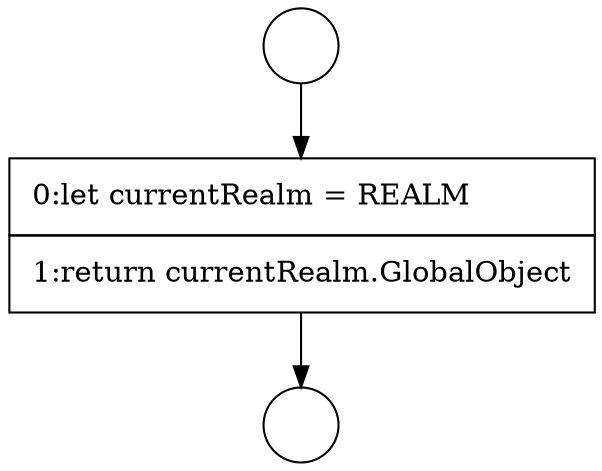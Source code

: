 digraph {
  node1916 [shape=circle label=" " color="black" fillcolor="white" style=filled]
  node1918 [shape=none, margin=0, label=<<font color="black">
    <table border="0" cellborder="1" cellspacing="0" cellpadding="10">
      <tr><td align="left">0:let currentRealm = REALM</td></tr>
      <tr><td align="left">1:return currentRealm.GlobalObject</td></tr>
    </table>
  </font>> color="black" fillcolor="white" style=filled]
  node1917 [shape=circle label=" " color="black" fillcolor="white" style=filled]
  node1916 -> node1918 [ color="black"]
  node1918 -> node1917 [ color="black"]
}
